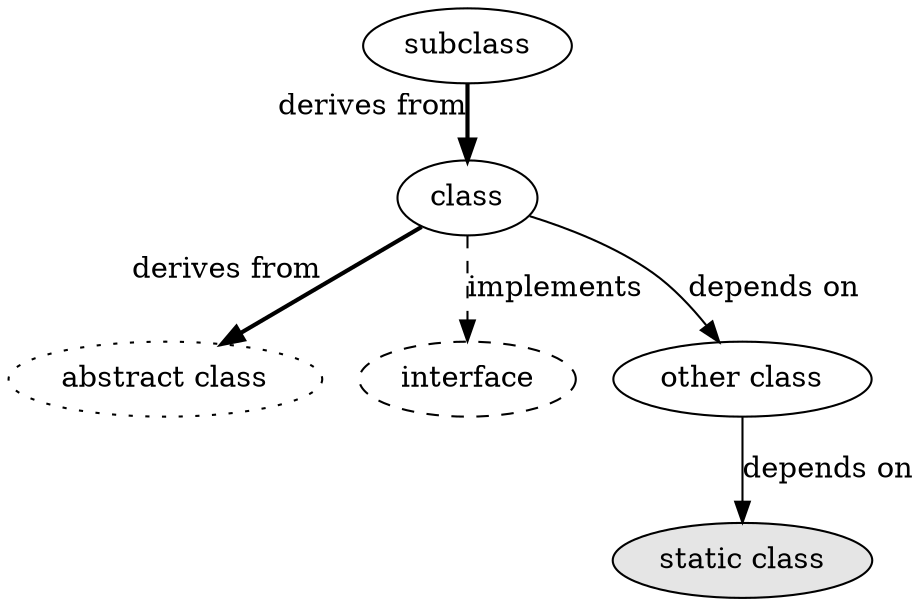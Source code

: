 strict digraph {
    "abstract class" [style="dotted"];
    subclass -> class -> "abstract class"  [style="bold" xlabel="derives from"];
    class -> interface  [style="dashed" label="implements"];
    class -> "other class" -> "static class" [label="depends on"]
    class;
    interface [style="dashed"];
    "static class" [style="filled" fillcolor="gray90"];
}
